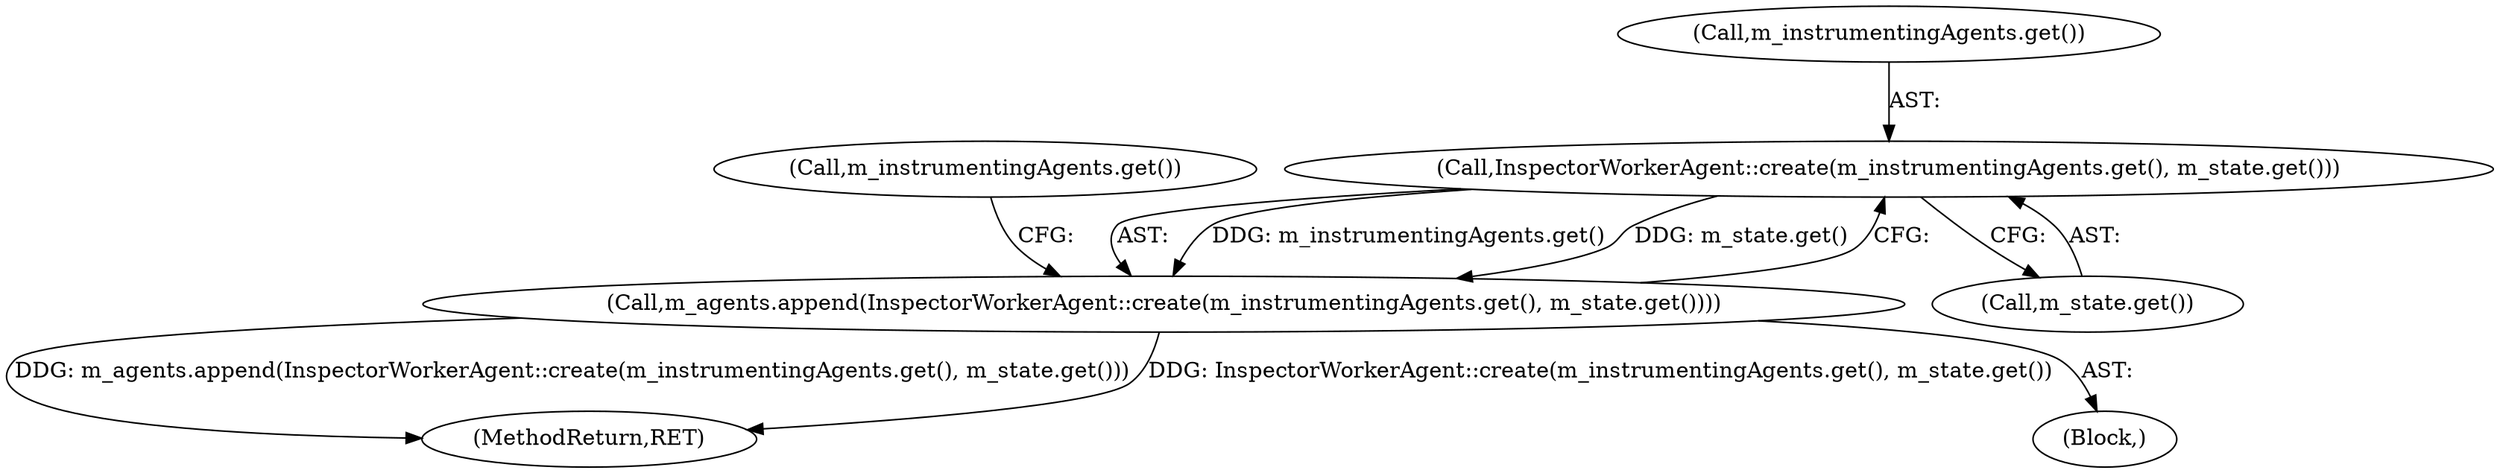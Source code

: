 digraph "0_Chrome_d4cd2b2c0953ad7e9fa988c234eb9361be80fe81@API" {
"1000220" [label="(Call,InspectorWorkerAgent::create(m_instrumentingAgents.get(), m_state.get()))"];
"1000219" [label="(Call,m_agents.append(InspectorWorkerAgent::create(m_instrumentingAgents.get(), m_state.get())))"];
"1000247" [label="(MethodReturn,RET)"];
"1000225" [label="(Call,m_instrumentingAgents.get())"];
"1000103" [label="(Block,)"];
"1000221" [label="(Call,m_instrumentingAgents.get())"];
"1000219" [label="(Call,m_agents.append(InspectorWorkerAgent::create(m_instrumentingAgents.get(), m_state.get())))"];
"1000222" [label="(Call,m_state.get())"];
"1000220" [label="(Call,InspectorWorkerAgent::create(m_instrumentingAgents.get(), m_state.get()))"];
"1000220" -> "1000219"  [label="AST: "];
"1000220" -> "1000222"  [label="CFG: "];
"1000221" -> "1000220"  [label="AST: "];
"1000222" -> "1000220"  [label="AST: "];
"1000219" -> "1000220"  [label="CFG: "];
"1000220" -> "1000219"  [label="DDG: m_instrumentingAgents.get()"];
"1000220" -> "1000219"  [label="DDG: m_state.get()"];
"1000219" -> "1000103"  [label="AST: "];
"1000225" -> "1000219"  [label="CFG: "];
"1000219" -> "1000247"  [label="DDG: m_agents.append(InspectorWorkerAgent::create(m_instrumentingAgents.get(), m_state.get()))"];
"1000219" -> "1000247"  [label="DDG: InspectorWorkerAgent::create(m_instrumentingAgents.get(), m_state.get())"];
}
